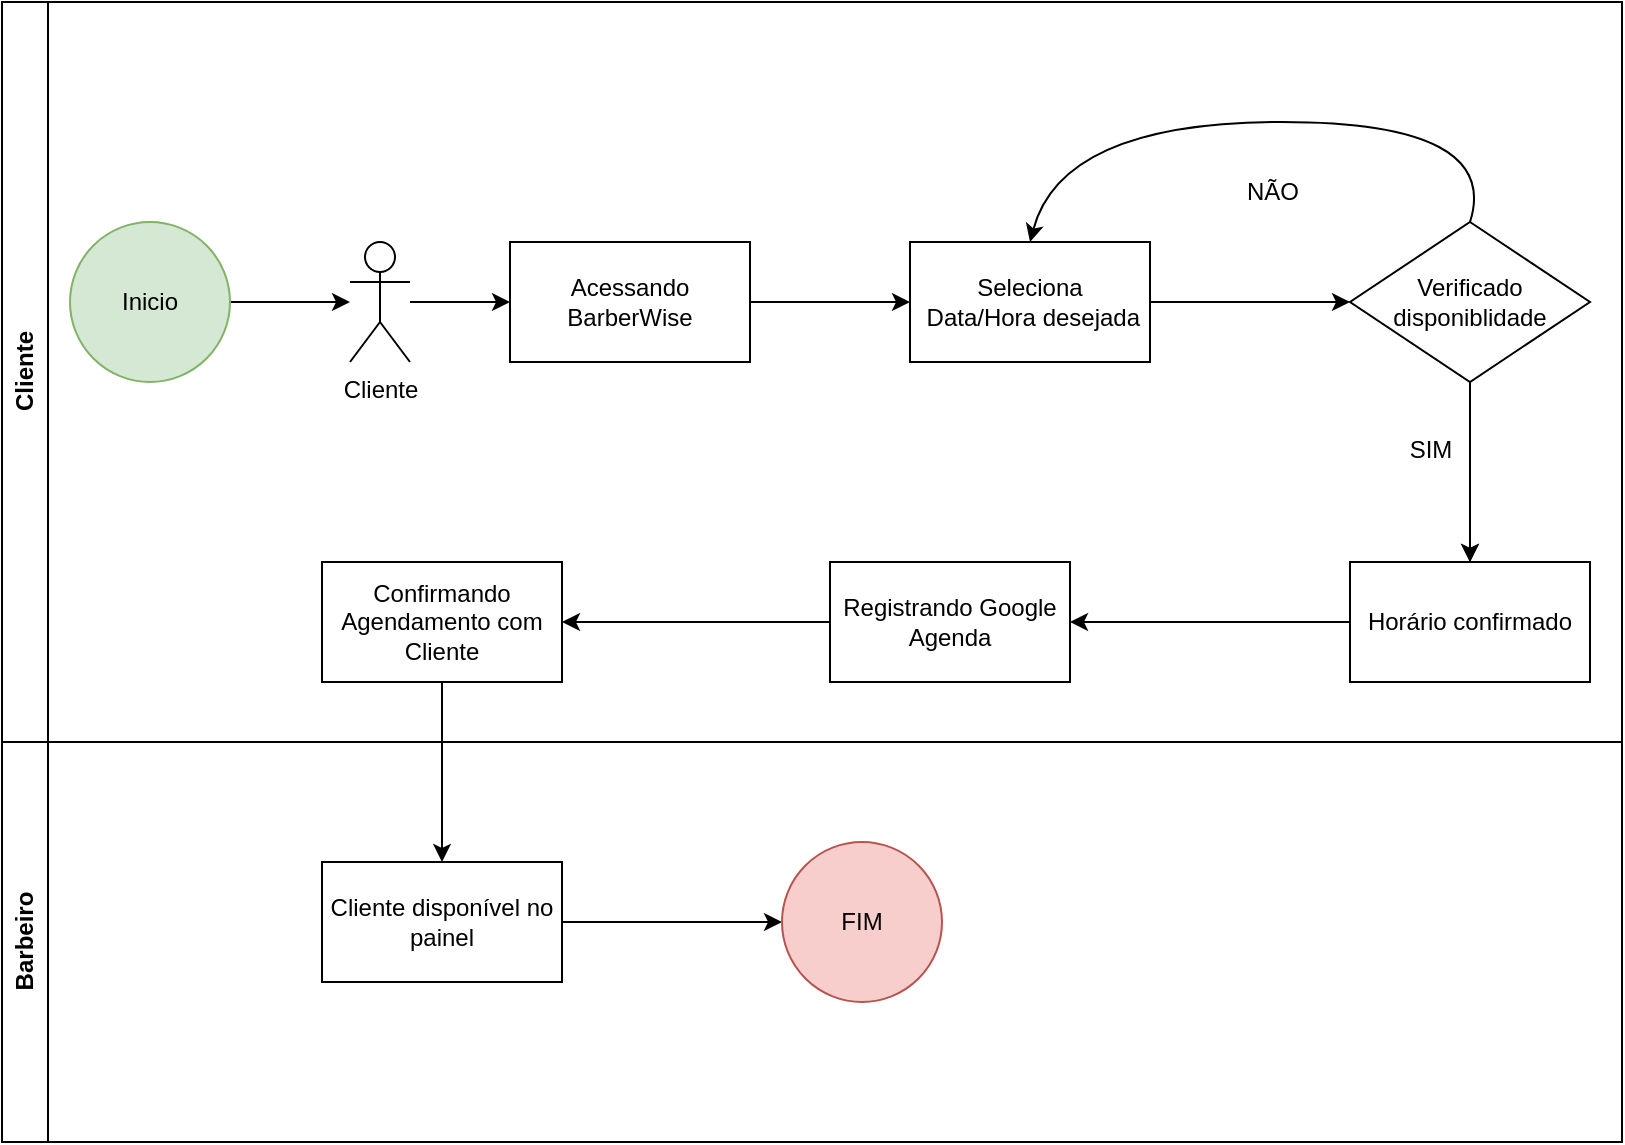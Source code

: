 <mxfile version="25.0.3">
  <diagram name="Página-1" id="3Zse1qAPiuCr4ka6uLad">
    <mxGraphModel dx="872" dy="481" grid="1" gridSize="10" guides="1" tooltips="1" connect="1" arrows="1" fold="1" page="1" pageScale="1" pageWidth="827" pageHeight="1169" math="0" shadow="0">
      <root>
        <mxCell id="0" />
        <mxCell id="1" parent="0" />
        <mxCell id="ugpdybbFKfr-J6y3d2cR-53" value="Cliente" style="swimlane;horizontal=0;whiteSpace=wrap;html=1;" parent="1" vertex="1">
          <mxGeometry width="810" height="370" as="geometry" />
        </mxCell>
        <mxCell id="ugpdybbFKfr-J6y3d2cR-45" value="" style="edgeStyle=none;rounded=0;orthogonalLoop=1;jettySize=auto;html=1;" parent="ugpdybbFKfr-J6y3d2cR-53" source="ugpdybbFKfr-J6y3d2cR-38" target="ugpdybbFKfr-J6y3d2cR-44" edge="1">
          <mxGeometry relative="1" as="geometry" />
        </mxCell>
        <mxCell id="ugpdybbFKfr-J6y3d2cR-38" value="Horário confirmado" style="rounded=0;whiteSpace=wrap;html=1;" parent="ugpdybbFKfr-J6y3d2cR-53" vertex="1">
          <mxGeometry x="674" y="280" width="120" height="60" as="geometry" />
        </mxCell>
        <mxCell id="ugpdybbFKfr-J6y3d2cR-47" value="" style="edgeStyle=none;rounded=0;orthogonalLoop=1;jettySize=auto;html=1;" parent="ugpdybbFKfr-J6y3d2cR-53" source="ugpdybbFKfr-J6y3d2cR-44" target="ugpdybbFKfr-J6y3d2cR-46" edge="1">
          <mxGeometry relative="1" as="geometry" />
        </mxCell>
        <mxCell id="ugpdybbFKfr-J6y3d2cR-44" value="Registrando Google Agenda" style="whiteSpace=wrap;html=1;rounded=0;" parent="ugpdybbFKfr-J6y3d2cR-53" vertex="1">
          <mxGeometry x="414" y="280" width="120" height="60" as="geometry" />
        </mxCell>
        <mxCell id="ugpdybbFKfr-J6y3d2cR-46" value="Confirmando Agendamento com Cliente" style="whiteSpace=wrap;html=1;rounded=0;" parent="ugpdybbFKfr-J6y3d2cR-53" vertex="1">
          <mxGeometry x="160" y="280" width="120" height="60" as="geometry" />
        </mxCell>
        <mxCell id="ugpdybbFKfr-J6y3d2cR-29" value="" style="edgeStyle=none;rounded=0;orthogonalLoop=1;jettySize=auto;html=1;" parent="ugpdybbFKfr-J6y3d2cR-53" source="ugpdybbFKfr-J6y3d2cR-1" target="ugpdybbFKfr-J6y3d2cR-23" edge="1">
          <mxGeometry relative="1" as="geometry" />
        </mxCell>
        <mxCell id="ugpdybbFKfr-J6y3d2cR-1" value="Inicio" style="ellipse;whiteSpace=wrap;html=1;aspect=fixed;fillColor=#d5e8d4;strokeColor=#82b366;" parent="ugpdybbFKfr-J6y3d2cR-53" vertex="1">
          <mxGeometry x="34" y="110" width="80" height="80" as="geometry" />
        </mxCell>
        <mxCell id="ugpdybbFKfr-J6y3d2cR-33" value="" style="edgeStyle=none;rounded=0;orthogonalLoop=1;jettySize=auto;html=1;" parent="ugpdybbFKfr-J6y3d2cR-53" source="ugpdybbFKfr-J6y3d2cR-23" target="ugpdybbFKfr-J6y3d2cR-32" edge="1">
          <mxGeometry relative="1" as="geometry" />
        </mxCell>
        <mxCell id="ugpdybbFKfr-J6y3d2cR-23" value="Cliente&lt;div&gt;&lt;br&gt;&lt;/div&gt;" style="shape=umlActor;verticalLabelPosition=bottom;verticalAlign=top;html=1;outlineConnect=0;" parent="ugpdybbFKfr-J6y3d2cR-53" vertex="1">
          <mxGeometry x="174" y="120" width="30" height="60" as="geometry" />
        </mxCell>
        <mxCell id="ugpdybbFKfr-J6y3d2cR-35" value="" style="edgeStyle=none;rounded=0;orthogonalLoop=1;jettySize=auto;html=1;" parent="ugpdybbFKfr-J6y3d2cR-53" source="ugpdybbFKfr-J6y3d2cR-32" target="ugpdybbFKfr-J6y3d2cR-34" edge="1">
          <mxGeometry relative="1" as="geometry" />
        </mxCell>
        <mxCell id="ugpdybbFKfr-J6y3d2cR-32" value="Acessando BarberWise" style="rounded=0;whiteSpace=wrap;html=1;" parent="ugpdybbFKfr-J6y3d2cR-53" vertex="1">
          <mxGeometry x="254" y="120" width="120" height="60" as="geometry" />
        </mxCell>
        <mxCell id="ugpdybbFKfr-J6y3d2cR-37" value="" style="edgeStyle=none;rounded=0;orthogonalLoop=1;jettySize=auto;html=1;" parent="ugpdybbFKfr-J6y3d2cR-53" source="ugpdybbFKfr-J6y3d2cR-34" edge="1">
          <mxGeometry relative="1" as="geometry">
            <mxPoint x="674" y="150" as="targetPoint" />
          </mxGeometry>
        </mxCell>
        <mxCell id="ugpdybbFKfr-J6y3d2cR-34" value="Seleciona&lt;div&gt;&amp;nbsp;Data/Hora desejada&lt;/div&gt;" style="rounded=0;whiteSpace=wrap;html=1;" parent="ugpdybbFKfr-J6y3d2cR-53" vertex="1">
          <mxGeometry x="454" y="120" width="120" height="60" as="geometry" />
        </mxCell>
        <mxCell id="ugpdybbFKfr-J6y3d2cR-43" value="NÃO" style="text;html=1;align=center;verticalAlign=middle;resizable=0;points=[];autosize=1;strokeColor=none;fillColor=none;" parent="ugpdybbFKfr-J6y3d2cR-53" vertex="1">
          <mxGeometry x="610" y="80" width="50" height="30" as="geometry" />
        </mxCell>
        <mxCell id="ugpdybbFKfr-J6y3d2cR-54" value="" style="curved=1;endArrow=classic;html=1;rounded=0;exitX=0.5;exitY=0;exitDx=0;exitDy=0;entryX=0.5;entryY=0;entryDx=0;entryDy=0;" parent="ugpdybbFKfr-J6y3d2cR-53" target="ugpdybbFKfr-J6y3d2cR-34" edge="1">
          <mxGeometry width="50" height="50" relative="1" as="geometry">
            <mxPoint x="734" y="110" as="sourcePoint" />
            <mxPoint x="760" y="60" as="targetPoint" />
            <Array as="points">
              <mxPoint x="750" y="60" />
              <mxPoint x="530" y="60" />
            </Array>
          </mxGeometry>
        </mxCell>
        <mxCell id="ugpdybbFKfr-J6y3d2cR-36" value="Verificado disponiblidade" style="rhombus;whiteSpace=wrap;html=1;rounded=0;" parent="ugpdybbFKfr-J6y3d2cR-53" vertex="1">
          <mxGeometry x="674" y="110" width="120" height="80" as="geometry" />
        </mxCell>
        <mxCell id="ugpdybbFKfr-J6y3d2cR-39" value="" style="edgeStyle=none;rounded=0;orthogonalLoop=1;jettySize=auto;html=1;" parent="ugpdybbFKfr-J6y3d2cR-53" source="ugpdybbFKfr-J6y3d2cR-36" target="ugpdybbFKfr-J6y3d2cR-38" edge="1">
          <mxGeometry relative="1" as="geometry" />
        </mxCell>
        <mxCell id="ugpdybbFKfr-J6y3d2cR-40" value="SIM" style="edgeLabel;html=1;align=center;verticalAlign=middle;resizable=0;points=[];fontSize=12;" parent="ugpdybbFKfr-J6y3d2cR-39" vertex="1" connectable="0">
          <mxGeometry x="-0.244" y="4" relative="1" as="geometry">
            <mxPoint x="-24" as="offset" />
          </mxGeometry>
        </mxCell>
        <mxCell id="ugpdybbFKfr-J6y3d2cR-41" value="" style="edgeStyle=none;rounded=0;orthogonalLoop=1;jettySize=auto;html=1;" parent="ugpdybbFKfr-J6y3d2cR-53" source="ugpdybbFKfr-J6y3d2cR-36" target="ugpdybbFKfr-J6y3d2cR-38" edge="1">
          <mxGeometry relative="1" as="geometry" />
        </mxCell>
        <mxCell id="ugpdybbFKfr-J6y3d2cR-58" value="Barbeiro" style="swimlane;horizontal=0;whiteSpace=wrap;html=1;" parent="1" vertex="1">
          <mxGeometry y="370" width="810" height="200" as="geometry" />
        </mxCell>
        <mxCell id="ugpdybbFKfr-J6y3d2cR-62" value="" style="edgeStyle=none;rounded=0;orthogonalLoop=1;jettySize=auto;html=1;" parent="ugpdybbFKfr-J6y3d2cR-58" source="ugpdybbFKfr-J6y3d2cR-59" target="ugpdybbFKfr-J6y3d2cR-61" edge="1">
          <mxGeometry relative="1" as="geometry" />
        </mxCell>
        <mxCell id="ugpdybbFKfr-J6y3d2cR-59" value="Cliente disponível no painel" style="whiteSpace=wrap;html=1;rounded=0;" parent="ugpdybbFKfr-J6y3d2cR-58" vertex="1">
          <mxGeometry x="160" y="60" width="120" height="60" as="geometry" />
        </mxCell>
        <mxCell id="ugpdybbFKfr-J6y3d2cR-61" value="FIM" style="ellipse;whiteSpace=wrap;html=1;rounded=0;fillColor=#f8cecc;strokeColor=#b85450;" parent="ugpdybbFKfr-J6y3d2cR-58" vertex="1">
          <mxGeometry x="390" y="50" width="80" height="80" as="geometry" />
        </mxCell>
        <mxCell id="ugpdybbFKfr-J6y3d2cR-60" value="" style="edgeStyle=none;rounded=0;orthogonalLoop=1;jettySize=auto;html=1;" parent="1" source="ugpdybbFKfr-J6y3d2cR-46" target="ugpdybbFKfr-J6y3d2cR-59" edge="1">
          <mxGeometry relative="1" as="geometry" />
        </mxCell>
      </root>
    </mxGraphModel>
  </diagram>
</mxfile>
